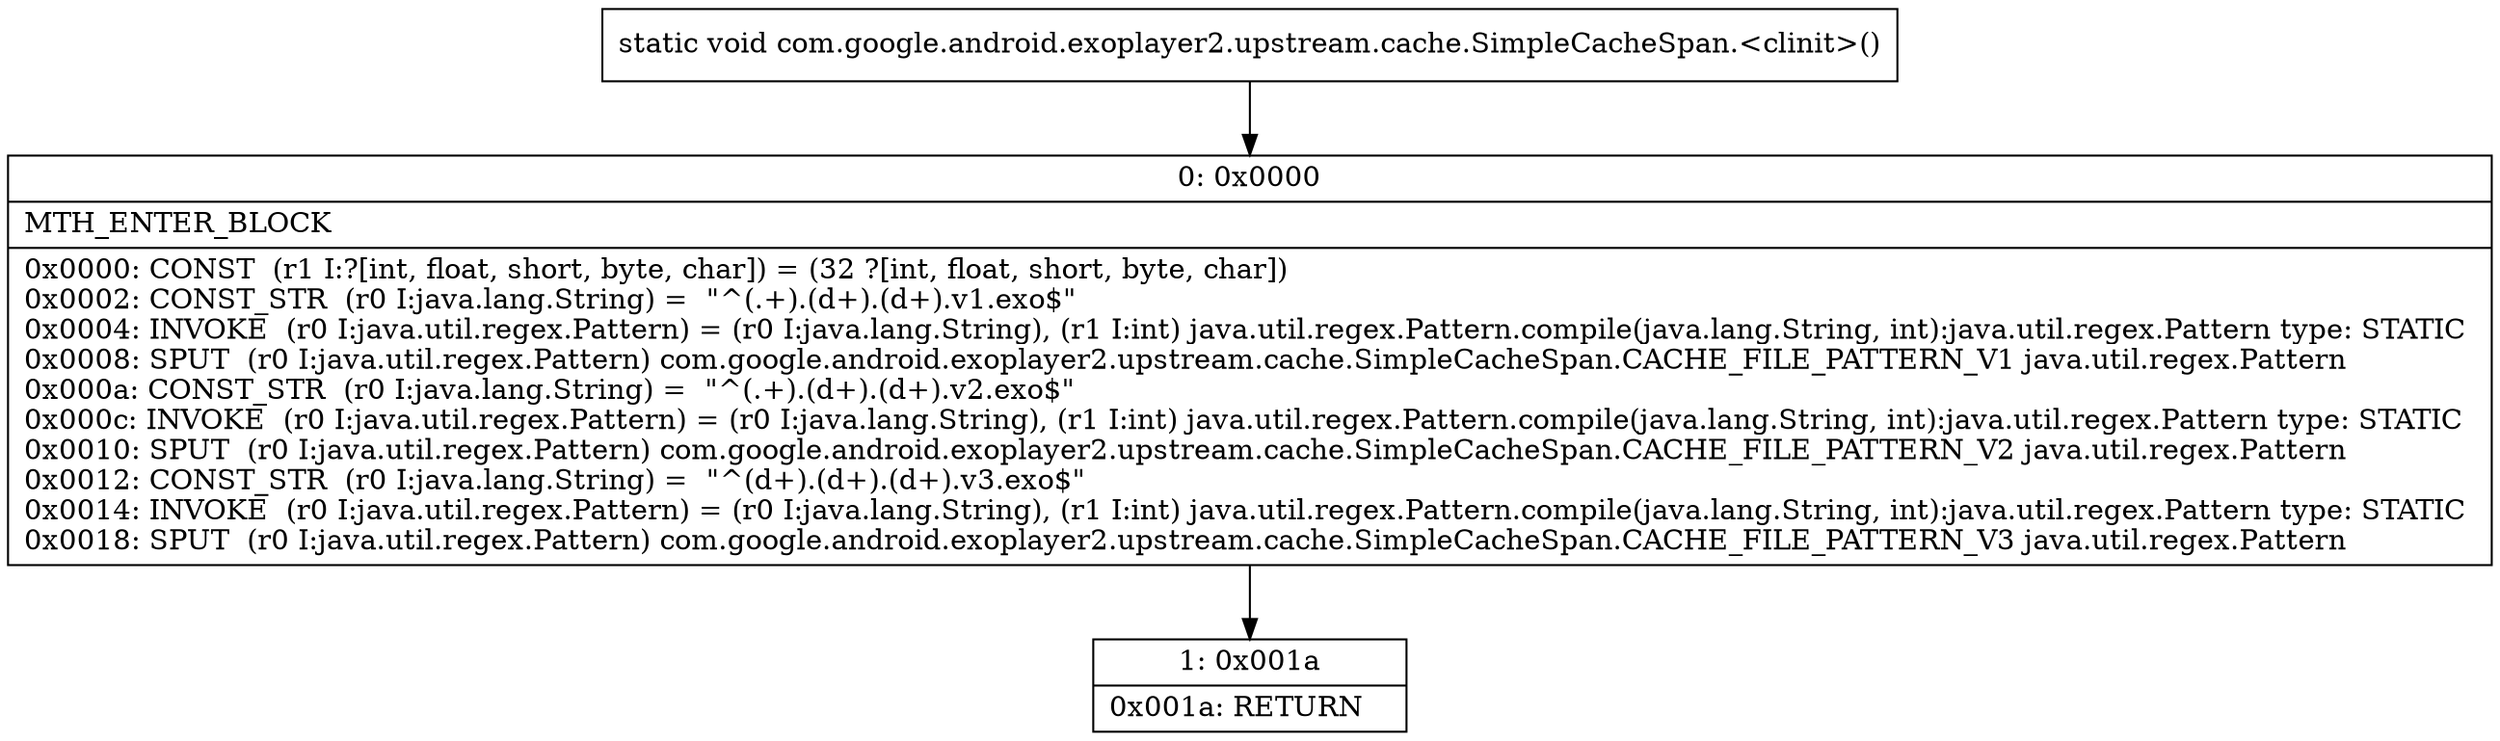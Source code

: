 digraph "CFG forcom.google.android.exoplayer2.upstream.cache.SimpleCacheSpan.\<clinit\>()V" {
Node_0 [shape=record,label="{0\:\ 0x0000|MTH_ENTER_BLOCK\l|0x0000: CONST  (r1 I:?[int, float, short, byte, char]) = (32 ?[int, float, short, byte, char]) \l0x0002: CONST_STR  (r0 I:java.lang.String) =  \"^(.+).(d+).(d+).v1.exo$\" \l0x0004: INVOKE  (r0 I:java.util.regex.Pattern) = (r0 I:java.lang.String), (r1 I:int) java.util.regex.Pattern.compile(java.lang.String, int):java.util.regex.Pattern type: STATIC \l0x0008: SPUT  (r0 I:java.util.regex.Pattern) com.google.android.exoplayer2.upstream.cache.SimpleCacheSpan.CACHE_FILE_PATTERN_V1 java.util.regex.Pattern \l0x000a: CONST_STR  (r0 I:java.lang.String) =  \"^(.+).(d+).(d+).v2.exo$\" \l0x000c: INVOKE  (r0 I:java.util.regex.Pattern) = (r0 I:java.lang.String), (r1 I:int) java.util.regex.Pattern.compile(java.lang.String, int):java.util.regex.Pattern type: STATIC \l0x0010: SPUT  (r0 I:java.util.regex.Pattern) com.google.android.exoplayer2.upstream.cache.SimpleCacheSpan.CACHE_FILE_PATTERN_V2 java.util.regex.Pattern \l0x0012: CONST_STR  (r0 I:java.lang.String) =  \"^(d+).(d+).(d+).v3.exo$\" \l0x0014: INVOKE  (r0 I:java.util.regex.Pattern) = (r0 I:java.lang.String), (r1 I:int) java.util.regex.Pattern.compile(java.lang.String, int):java.util.regex.Pattern type: STATIC \l0x0018: SPUT  (r0 I:java.util.regex.Pattern) com.google.android.exoplayer2.upstream.cache.SimpleCacheSpan.CACHE_FILE_PATTERN_V3 java.util.regex.Pattern \l}"];
Node_1 [shape=record,label="{1\:\ 0x001a|0x001a: RETURN   \l}"];
MethodNode[shape=record,label="{static void com.google.android.exoplayer2.upstream.cache.SimpleCacheSpan.\<clinit\>() }"];
MethodNode -> Node_0;
Node_0 -> Node_1;
}

